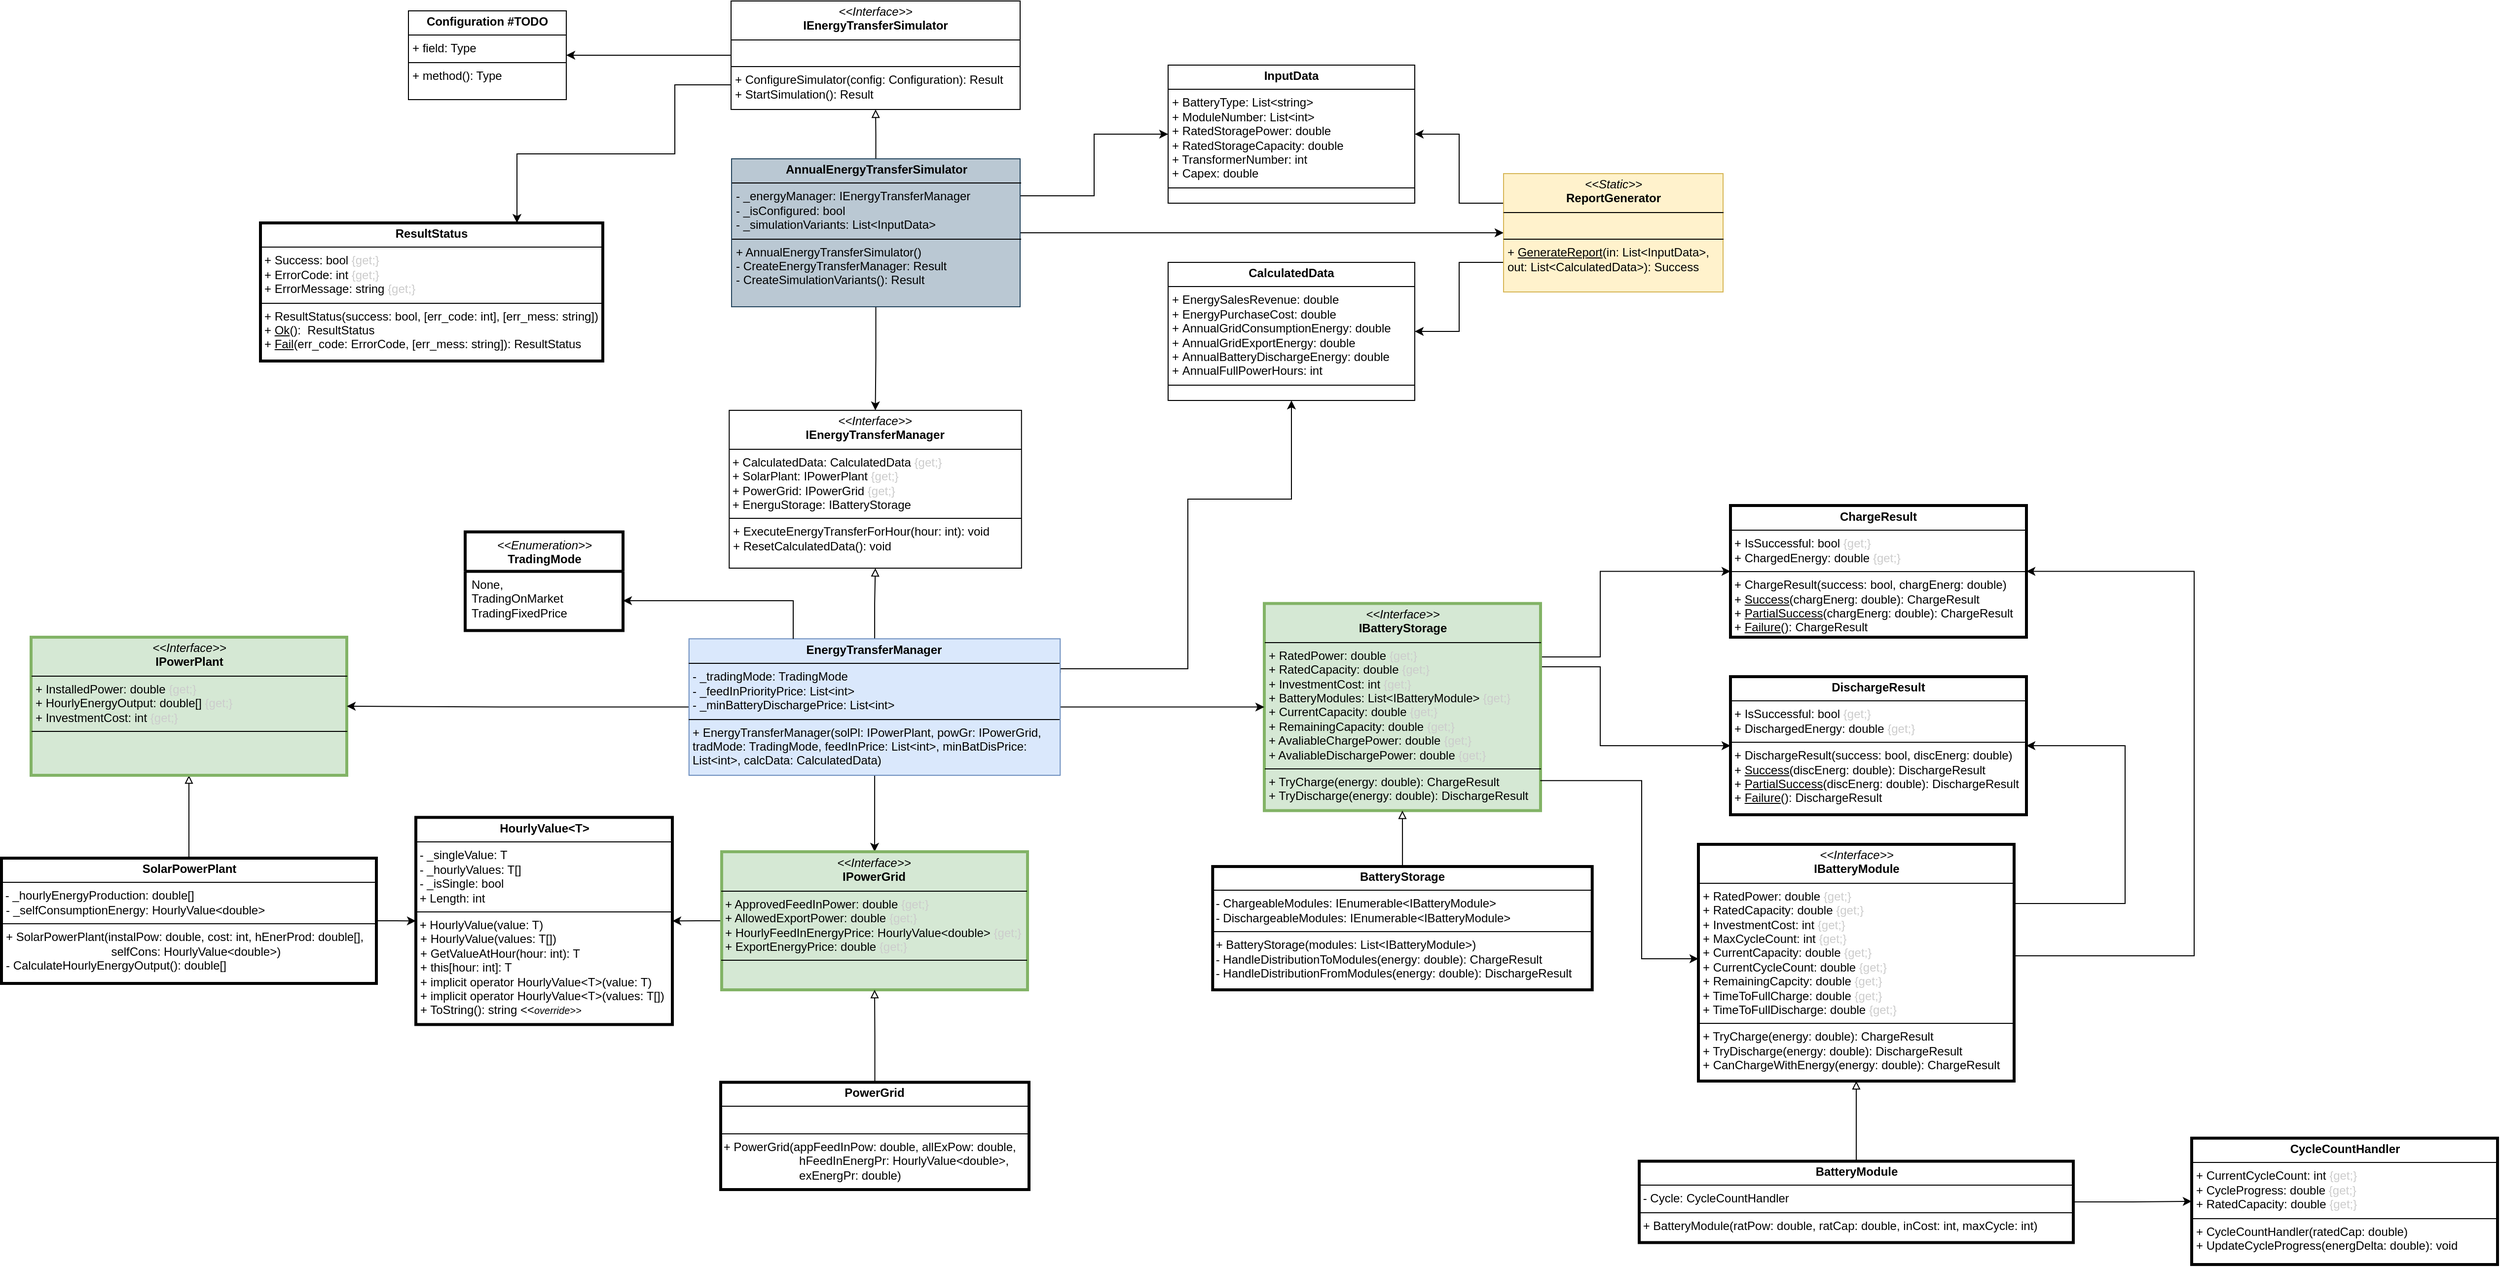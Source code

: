 <mxfile version="28.0.4" pages="2">
  <diagram name="ClassDiagram" id="Fz1SgVb4pIZPQcPt5hbG">
    <mxGraphModel dx="2245" dy="2054" grid="1" gridSize="10" guides="1" tooltips="1" connect="1" arrows="1" fold="1" page="1" pageScale="1" pageWidth="850" pageHeight="1100" math="0" shadow="0">
      <root>
        <mxCell id="0" />
        <mxCell id="1" parent="0" />
        <mxCell id="d4scRSGsKHPp8cbbEbA8-16" style="edgeStyle=orthogonalEdgeStyle;rounded=0;orthogonalLoop=1;jettySize=auto;html=1;entryX=1;entryY=0.5;entryDx=0;entryDy=0;" parent="1" source="d4scRSGsKHPp8cbbEbA8-6" target="xJd2pfn09ynUVpjx_QGJ-13" edge="1">
          <mxGeometry relative="1" as="geometry">
            <mxPoint x="647.5" y="860" as="targetPoint" />
          </mxGeometry>
        </mxCell>
        <mxCell id="xJd2pfn09ynUVpjx_QGJ-7" style="edgeStyle=orthogonalEdgeStyle;rounded=0;orthogonalLoop=1;jettySize=auto;html=1;entryX=0.5;entryY=1;entryDx=0;entryDy=0;endArrow=block;endFill=0;exitX=0.5;exitY=0;exitDx=0;exitDy=0;" parent="1" source="xJd2pfn09ynUVpjx_QGJ-12" target="xJd2pfn09ynUVpjx_QGJ-10" edge="1">
          <mxGeometry relative="1" as="geometry">
            <mxPoint x="117.5" y="626.25" as="sourcePoint" />
          </mxGeometry>
        </mxCell>
        <mxCell id="xJd2pfn09ynUVpjx_QGJ-8" style="edgeStyle=orthogonalEdgeStyle;rounded=0;orthogonalLoop=1;jettySize=auto;html=1;entryX=0;entryY=0.5;entryDx=0;entryDy=0;exitX=1;exitY=0.5;exitDx=0;exitDy=0;" parent="1" source="xJd2pfn09ynUVpjx_QGJ-12" target="xJd2pfn09ynUVpjx_QGJ-13" edge="1">
          <mxGeometry relative="1" as="geometry">
            <mxPoint x="258.75" y="667.5" as="sourcePoint" />
          </mxGeometry>
        </mxCell>
        <mxCell id="xJd2pfn09ynUVpjx_QGJ-10" value="&lt;p style=&quot;margin:0px;margin-top:4px;text-align:center;&quot;&gt;&lt;i&gt;&amp;lt;&amp;lt;Interface&amp;gt;&amp;gt;&lt;/i&gt;&lt;br&gt;&lt;b&gt;IPowerPlant&lt;/b&gt;&lt;/p&gt;&lt;hr size=&quot;1&quot; style=&quot;border-style:solid;&quot;&gt;&lt;p style=&quot;margin:0px;margin-left:4px;&quot;&gt;+ InstalledPower: double&amp;nbsp;&lt;span style=&quot;color: rgb(204, 204, 204);&quot;&gt;{get;}&lt;/span&gt;&lt;br&gt;+ HourlyEnergyOutput: double[] &lt;span style=&quot;color: rgb(204, 204, 204);&quot;&gt;{get;}&lt;/span&gt;&lt;/p&gt;&lt;p style=&quot;margin:0px;margin-left:4px;&quot;&gt;+ InvestmentCost: int &lt;span style=&quot;color: rgb(204, 204, 204);&quot;&gt;{get;}&lt;/span&gt;&lt;/p&gt;&lt;hr size=&quot;1&quot; style=&quot;border-style:solid;&quot;&gt;&lt;p style=&quot;margin:0px;margin-left:4px;&quot;&gt;&lt;br&gt;&lt;/p&gt;" style="verticalAlign=top;align=left;overflow=fill;html=1;whiteSpace=wrap;fillColor=#d5e8d4;strokeColor=#82b366;strokeWidth=3;" parent="1" vertex="1">
          <mxGeometry x="-42.5" y="380" width="320" height="140" as="geometry" />
        </mxCell>
        <mxCell id="xJd2pfn09ynUVpjx_QGJ-12" value="&lt;p style=&quot;margin:0px;margin-top:4px;text-align:center;&quot;&gt;&lt;b&gt;SolarPowerPlant&lt;/b&gt;&lt;/p&gt;&lt;hr size=&quot;1&quot; style=&quot;border-style:solid;&quot;&gt;&amp;nbsp;-&lt;span style=&quot;background-color: transparent; color: light-dark(rgb(0, 0, 0), rgb(255, 255, 255));&quot;&gt;&amp;nbsp;_hourlyEnergyProduction: double[]&lt;/span&gt;&lt;p style=&quot;margin: 0px 0px 0px 4px;&quot;&gt;- _selfConsumptionEnergy: HourlyValue&amp;lt;double&amp;gt;&lt;/p&gt;&lt;hr size=&quot;1&quot; style=&quot;border-style:solid;&quot;&gt;&lt;p style=&quot;margin:0px;margin-left:4px;&quot;&gt;+ SolarPowerPlant(instalPow: double, cost: int, hEnerProd: double[], &lt;span style=&quot;white-space: pre;&quot;&gt;&#x9;&lt;/span&gt;&lt;span style=&quot;white-space: pre;&quot;&gt;&#x9;&lt;/span&gt;&lt;span style=&quot;white-space: pre;&quot;&gt;&#x9;&lt;/span&gt;&lt;span style=&quot;white-space: pre;&quot;&gt;&#x9;&lt;/span&gt;selfCons: HourlyValue&amp;lt;double&amp;gt;)&lt;/p&gt;&lt;p style=&quot;margin:0px;margin-left:4px;&quot;&gt;- CalculateHourlyEnergyOutput(): double[]&lt;/p&gt;" style="verticalAlign=top;align=left;overflow=fill;html=1;whiteSpace=wrap;strokeWidth=3;" parent="1" vertex="1">
          <mxGeometry x="-72.5" y="604" width="380" height="127.01" as="geometry" />
        </mxCell>
        <mxCell id="xJd2pfn09ynUVpjx_QGJ-13" value="&lt;p style=&quot;margin:0px;margin-top:4px;text-align:center;&quot;&gt;&lt;b&gt;HourlyValue&amp;lt;T&amp;gt;&lt;/b&gt;&lt;/p&gt;&lt;hr size=&quot;1&quot; style=&quot;border-style:solid;&quot;&gt;&lt;div&gt;&amp;nbsp;- _singleValue: T&lt;/div&gt;&lt;div&gt;&amp;nbsp;- _hourlyValues: T[]&lt;/div&gt;&lt;div&gt;&amp;nbsp;- _isSingle: bool&lt;/div&gt;&lt;div&gt;&amp;nbsp;+ Length: int&lt;/div&gt;&lt;hr size=&quot;1&quot; style=&quot;border-style:solid;&quot;&gt;&amp;nbsp;+ HourlyValue(value: T)&amp;nbsp; &amp;nbsp; &amp;nbsp; &amp;nbsp; &amp;nbsp; &amp;nbsp; &amp;nbsp; &amp;nbsp; &amp;nbsp;&amp;nbsp;&lt;p style=&quot;margin:0px;margin-left:4px;&quot;&gt;+ HourlyValue(values: T[])&amp;nbsp; &amp;nbsp; &amp;nbsp; &amp;nbsp; &amp;nbsp; &amp;nbsp; &amp;nbsp;&amp;nbsp;&lt;br&gt;+ GetValueAtHour(hour: int): T&lt;/p&gt;&lt;p style=&quot;margin:0px;margin-left:4px;&quot;&gt;+ this[hour: int]: T&lt;/p&gt;&lt;p style=&quot;margin:0px;margin-left:4px;&quot;&gt;+ implicit operator HourlyValue&amp;lt;T&amp;gt;(value: T)&lt;br&gt;+ implicit operator HourlyValue&amp;lt;T&amp;gt;(values: T[])&lt;/p&gt;&lt;p style=&quot;margin:0px;margin-left:4px;&quot;&gt;+ ToString(): string &amp;lt;&amp;lt;&lt;i&gt;&lt;font style=&quot;font-size: 10px;&quot;&gt;override&amp;gt;&amp;gt;&lt;/font&gt;&lt;/i&gt;&lt;/p&gt;" style="verticalAlign=top;align=left;overflow=fill;html=1;whiteSpace=wrap;strokeWidth=3;" parent="1" vertex="1">
          <mxGeometry x="347.5" y="562.68" width="260" height="210" as="geometry" />
        </mxCell>
        <mxCell id="74v_1Q-8GCGpm79nwkMR-2" style="edgeStyle=orthogonalEdgeStyle;rounded=0;orthogonalLoop=1;jettySize=auto;html=1;entryX=1;entryY=0.5;entryDx=0;entryDy=0;" edge="1" parent="1" source="xJd2pfn09ynUVpjx_QGJ-14" target="jiTqrFprnVyUfZZ7GHk6-1">
          <mxGeometry relative="1" as="geometry">
            <Array as="points">
              <mxPoint x="2150" y="703" />
              <mxPoint x="2150" y="313" />
            </Array>
          </mxGeometry>
        </mxCell>
        <mxCell id="xJd2pfn09ynUVpjx_QGJ-14" value="&lt;p style=&quot;margin:0px;margin-top:4px;text-align:center;&quot;&gt;&lt;i&gt;&amp;lt;&amp;lt;Interface&amp;gt;&amp;gt;&lt;/i&gt;&lt;br&gt;&lt;b&gt;IBatteryModule&lt;/b&gt;&lt;/p&gt;&lt;hr size=&quot;1&quot; style=&quot;border-style:solid;&quot;&gt;&lt;p style=&quot;margin:0px;margin-left:4px;&quot;&gt;+ RatedPower: double&amp;nbsp;&lt;span style=&quot;color: rgb(204, 204, 204);&quot;&gt;{get;}&lt;/span&gt;&lt;br&gt;+ RatedCapacity: double &lt;span style=&quot;color: rgb(204, 204, 204);&quot;&gt;{get;}&lt;/span&gt;&lt;/p&gt;&lt;p style=&quot;margin:0px;margin-left:4px;&quot;&gt;+ InvestmentCost: int &lt;span style=&quot;color: rgb(204, 204, 204);&quot;&gt;{get;}&lt;/span&gt;&lt;/p&gt;&lt;p style=&quot;margin:0px;margin-left:4px;&quot;&gt;+ MaxCycleCount: int &lt;span style=&quot;color: rgb(204, 204, 204);&quot;&gt;{get;}&lt;/span&gt;&lt;/p&gt;&lt;p style=&quot;margin:0px;margin-left:4px;&quot;&gt;+ CurrentCapacity: double&amp;nbsp;&lt;span style=&quot;color: rgb(204, 204, 204);&quot;&gt;{get;}&lt;/span&gt;&lt;/p&gt;&lt;p style=&quot;margin:0px;margin-left:4px;&quot;&gt;+ CurrentCycleCount: double&amp;nbsp;&lt;span style=&quot;color: rgb(204, 204, 204);&quot;&gt;&lt;font color=&quot;#cccccc&quot;&gt;{get;}&lt;/font&gt;&lt;br&gt;&lt;font style=&quot;color: rgb(0, 0, 0);&quot;&gt;+ RemainingCapcity: double&lt;/font&gt;&lt;/span&gt;&lt;span style=&quot;color: rgb(204, 204, 204);&quot;&gt;&amp;nbsp;&lt;/span&gt;&lt;span style=&quot;color: rgb(204, 204, 204); background-color: transparent;&quot;&gt;{get;}&lt;br&gt;&lt;span style=&quot;color: rgb(204, 204, 204);&quot;&gt;&lt;font style=&quot;color: rgb(0, 0, 0);&quot;&gt;+ TimeToFullCharge: double&lt;/font&gt;&lt;/span&gt;&lt;span style=&quot;color: rgb(204, 204, 204);&quot;&gt;&amp;nbsp;&lt;/span&gt;&lt;span style=&quot;background-color: transparent; color: rgb(204, 204, 204);&quot;&gt;{get;}&lt;br&gt;&lt;span style=&quot;color: rgb(204, 204, 204);&quot;&gt;&lt;font style=&quot;color: rgb(0, 0, 0);&quot;&gt;+ TimeToFullDischarge: double&lt;/font&gt;&lt;/span&gt;&lt;span style=&quot;color: rgb(204, 204, 204);&quot;&gt;&amp;nbsp;&lt;/span&gt;&lt;span style=&quot;background-color: transparent; color: rgb(204, 204, 204);&quot;&gt;{get;}&lt;/span&gt;&lt;/span&gt;&lt;/span&gt;&lt;/p&gt;&lt;hr size=&quot;1&quot; style=&quot;border-style:solid;&quot;&gt;&lt;p style=&quot;margin:0px;margin-left:4px;&quot;&gt;+ TryCharge(energy: double): ChargeResult&lt;/p&gt;&lt;p style=&quot;margin:0px;margin-left:4px;&quot;&gt;+ TryDischarge(energy: double): DischargeResult&lt;/p&gt;&lt;p style=&quot;margin:0px;margin-left:4px;&quot;&gt;+ CanChargeWithEnergy(energy: double): ChargeResult&lt;/p&gt;" style="verticalAlign=top;align=left;overflow=fill;html=1;whiteSpace=wrap;strokeWidth=3;" parent="1" vertex="1">
          <mxGeometry x="1647.5" y="590" width="320" height="240" as="geometry" />
        </mxCell>
        <mxCell id="xJd2pfn09ynUVpjx_QGJ-15" value="" style="edgeStyle=orthogonalEdgeStyle;rounded=0;orthogonalLoop=1;jettySize=auto;html=1;endArrow=block;endFill=0;" parent="1" source="xJd2pfn09ynUVpjx_QGJ-16" target="xJd2pfn09ynUVpjx_QGJ-14" edge="1">
          <mxGeometry relative="1" as="geometry" />
        </mxCell>
        <mxCell id="xJd2pfn09ynUVpjx_QGJ-22" value="" style="edgeStyle=orthogonalEdgeStyle;rounded=0;orthogonalLoop=1;jettySize=auto;html=1;" parent="1" source="xJd2pfn09ynUVpjx_QGJ-16" target="xJd2pfn09ynUVpjx_QGJ-21" edge="1">
          <mxGeometry relative="1" as="geometry" />
        </mxCell>
        <mxCell id="xJd2pfn09ynUVpjx_QGJ-16" value="&lt;p style=&quot;margin:0px;margin-top:4px;text-align:center;&quot;&gt;&lt;b&gt;BatteryModule&lt;/b&gt;&lt;/p&gt;&lt;hr size=&quot;1&quot; style=&quot;border-style:solid;&quot;&gt;&lt;div&gt;&amp;nbsp;&lt;span style=&quot;background-color: transparent; color: light-dark(rgb(0, 0, 0), rgb(255, 255, 255));&quot;&gt;- Cycle: CycleCountHandler&lt;/span&gt;&lt;/div&gt;&lt;hr size=&quot;1&quot; style=&quot;border-style:solid;&quot;&gt;&amp;nbsp;+ BatteryModule(ratPow: double, ratCap: double, inCost: int, maxCycle: int)" style="verticalAlign=top;align=left;overflow=fill;html=1;whiteSpace=wrap;strokeWidth=3;" parent="1" vertex="1">
          <mxGeometry x="1587.5" y="911.24" width="440" height="82.5" as="geometry" />
        </mxCell>
        <mxCell id="jiTqrFprnVyUfZZ7GHk6-3" style="edgeStyle=orthogonalEdgeStyle;rounded=0;orthogonalLoop=1;jettySize=auto;html=1;entryX=0;entryY=0.5;entryDx=0;entryDy=0;" parent="1" source="xJd2pfn09ynUVpjx_QGJ-17" target="jiTqrFprnVyUfZZ7GHk6-1" edge="1">
          <mxGeometry relative="1" as="geometry">
            <Array as="points">
              <mxPoint x="1548" y="400" />
              <mxPoint x="1548" y="313" />
            </Array>
          </mxGeometry>
        </mxCell>
        <mxCell id="jiTqrFprnVyUfZZ7GHk6-4" style="edgeStyle=orthogonalEdgeStyle;rounded=0;orthogonalLoop=1;jettySize=auto;html=1;entryX=0;entryY=0.5;entryDx=0;entryDy=0;" parent="1" source="xJd2pfn09ynUVpjx_QGJ-17" target="jiTqrFprnVyUfZZ7GHk6-2" edge="1">
          <mxGeometry relative="1" as="geometry">
            <Array as="points">
              <mxPoint x="1548" y="410" />
              <mxPoint x="1548" y="490" />
            </Array>
          </mxGeometry>
        </mxCell>
        <mxCell id="xJd2pfn09ynUVpjx_QGJ-17" value="&lt;p style=&quot;margin:0px;margin-top:4px;text-align:center;&quot;&gt;&lt;i&gt;&amp;lt;&amp;lt;Interface&amp;gt;&amp;gt;&lt;/i&gt;&lt;br&gt;&lt;b&gt;IBatteryStorage&lt;/b&gt;&lt;/p&gt;&lt;hr size=&quot;1&quot; style=&quot;border-style:solid;&quot;&gt;&lt;p style=&quot;margin:0px;margin-left:4px;&quot;&gt;+ RatedPower: double&amp;nbsp;&lt;span style=&quot;color: rgb(204, 204, 204);&quot;&gt;{get;}&lt;/span&gt;&lt;br&gt;+ RatedCapacity: double &lt;span style=&quot;color: rgb(204, 204, 204);&quot;&gt;{get;}&lt;/span&gt;&lt;/p&gt;&lt;p style=&quot;margin:0px;margin-left:4px;&quot;&gt;+ InvestmentCost: int &lt;span style=&quot;color: rgb(204, 204, 204);&quot;&gt;{get;}&lt;/span&gt;&lt;/p&gt;&lt;p style=&quot;margin:0px;margin-left:4px;&quot;&gt;+ BatteryModules: List&amp;lt;IBatteryModule&amp;gt;&amp;nbsp;&lt;span style=&quot;color: rgb(204, 204, 204);&quot;&gt;{get;}&lt;/span&gt;&lt;/p&gt;&lt;p style=&quot;margin:0px;margin-left:4px;&quot;&gt;+ CurrentCapacity: double&amp;nbsp;&lt;span style=&quot;color: rgb(204, 204, 204);&quot;&gt;{get;}&lt;br&gt;&lt;span style=&quot;color: rgb(0, 0, 0);&quot;&gt;+ RemainingCapacity: double&amp;nbsp;&lt;/span&gt;&lt;span style=&quot;color: rgb(204, 204, 204);&quot;&gt;{get;}&lt;/span&gt;&lt;/span&gt;&lt;/p&gt;&lt;p style=&quot;margin:0px;margin-left:4px;&quot;&gt;+ AvaliableChargePower: double&amp;nbsp;&lt;span style=&quot;color: rgb(204, 204, 204);&quot;&gt;{get;}&lt;/span&gt;&lt;/p&gt;&lt;p style=&quot;margin:0px;margin-left:4px;&quot;&gt;&lt;span style=&quot;color: rgb(204, 204, 204);&quot;&gt;&lt;span style=&quot;color: rgb(0, 0, 0);&quot;&gt;+ AvaliableDischargePower: double&amp;nbsp;&lt;/span&gt;&lt;span style=&quot;color: rgb(204, 204, 204);&quot;&gt;{get;}&lt;/span&gt;&lt;/span&gt;&lt;/p&gt;&lt;hr size=&quot;1&quot; style=&quot;border-style:solid;&quot;&gt;&lt;p style=&quot;margin:0px;margin-left:4px;&quot;&gt;+ TryCharge(energy: double): ChargeResult&lt;/p&gt;&lt;p style=&quot;margin:0px;margin-left:4px;&quot;&gt;+ TryDischarge(energy: double): DischargeResult&lt;/p&gt;" style="verticalAlign=top;align=left;overflow=fill;html=1;whiteSpace=wrap;fillColor=#d5e8d4;strokeColor=#82b366;strokeWidth=3;" parent="1" vertex="1">
          <mxGeometry x="1207.5" y="345.81" width="280" height="210" as="geometry" />
        </mxCell>
        <mxCell id="xJd2pfn09ynUVpjx_QGJ-18" value="" style="edgeStyle=orthogonalEdgeStyle;rounded=0;orthogonalLoop=1;jettySize=auto;html=1;endArrow=block;endFill=0;" parent="1" source="xJd2pfn09ynUVpjx_QGJ-20" target="xJd2pfn09ynUVpjx_QGJ-17" edge="1">
          <mxGeometry relative="1" as="geometry" />
        </mxCell>
        <mxCell id="xJd2pfn09ynUVpjx_QGJ-19" style="edgeStyle=orthogonalEdgeStyle;rounded=0;orthogonalLoop=1;jettySize=auto;html=1;entryX=0;entryY=0.5;entryDx=0;entryDy=0;exitX=0.999;exitY=0.855;exitDx=0;exitDy=0;exitPerimeter=0;" parent="1" source="xJd2pfn09ynUVpjx_QGJ-17" edge="1">
          <mxGeometry relative="1" as="geometry">
            <Array as="points">
              <mxPoint x="1590" y="525" />
              <mxPoint x="1590" y="706" />
            </Array>
            <mxPoint x="1490" y="525" as="sourcePoint" />
            <mxPoint x="1647.5" y="706" as="targetPoint" />
          </mxGeometry>
        </mxCell>
        <mxCell id="xJd2pfn09ynUVpjx_QGJ-20" value="&lt;p style=&quot;margin:0px;margin-top:4px;text-align:center;&quot;&gt;&lt;b&gt;BatteryStorage&lt;/b&gt;&lt;/p&gt;&lt;hr size=&quot;1&quot; style=&quot;border-style:solid;&quot;&gt;&lt;div&gt;&amp;nbsp;- ChargeableModules: IEnumerable&amp;lt;IBatteryModule&amp;gt;&lt;br&gt;&amp;nbsp;- DischargeableModules: IEnumerable&amp;lt;IBatteryModule&amp;gt;&lt;/div&gt;&lt;hr size=&quot;1&quot; style=&quot;border-style:solid;&quot;&gt;&amp;nbsp;+ BatteryStorage(modules: List&amp;lt;IBatteryModule&amp;gt;)&lt;div&gt;&amp;nbsp;- HandleDistributionToModules(energy: double): ChargeResult&lt;/div&gt;&lt;div&gt;&amp;nbsp;- HandleDistributionFromModules(energy: double): DischargeResult&lt;/div&gt;" style="verticalAlign=top;align=left;overflow=fill;html=1;whiteSpace=wrap;strokeWidth=3;" parent="1" vertex="1">
          <mxGeometry x="1155.16" y="612.49" width="384.69" height="125.01" as="geometry" />
        </mxCell>
        <mxCell id="xJd2pfn09ynUVpjx_QGJ-21" value="&lt;p style=&quot;margin:0px;margin-top:4px;text-align:center;&quot;&gt;&lt;b&gt;CycleCountHandler&lt;/b&gt;&lt;/p&gt;&lt;hr size=&quot;1&quot; style=&quot;border-style:solid;&quot;&gt;&lt;p style=&quot;margin:0px;margin-left:4px;&quot;&gt;&lt;span style=&quot;background-color: transparent; color: light-dark(rgb(0, 0, 0), rgb(255, 255, 255));&quot;&gt;+ CurrentCycleCount: int&amp;nbsp;&lt;/span&gt;&lt;span style=&quot;background-color: transparent; color: rgb(204, 204, 204);&quot;&gt;{get;}&lt;/span&gt;&lt;/p&gt;&lt;p style=&quot;margin:0px;margin-left:4px;&quot;&gt;+ CycleProgress: double&amp;nbsp;&lt;span style=&quot;color: rgb(204, 204, 204);&quot;&gt;{get;}&lt;/span&gt;&lt;/p&gt;&lt;p style=&quot;margin:0px;margin-left:4px;&quot;&gt;+ RatedCapacity: double&amp;nbsp;&lt;span style=&quot;color: rgb(204, 204, 204);&quot;&gt;{get;}&lt;/span&gt;&lt;/p&gt;&lt;hr size=&quot;1&quot; style=&quot;border-style:solid;&quot;&gt;&lt;p style=&quot;margin:0px;margin-left:4px;&quot;&gt;+ CycleCountHandler(ratedCap: double)&lt;/p&gt;&lt;p style=&quot;margin:0px;margin-left:4px;&quot;&gt;+ UpdateCycleProgress(energDelta: double): void&lt;/p&gt;" style="verticalAlign=top;align=left;overflow=fill;html=1;whiteSpace=wrap;strokeWidth=3;" parent="1" vertex="1">
          <mxGeometry x="2147.5" y="887.87" width="310" height="128.13" as="geometry" />
        </mxCell>
        <mxCell id="d4scRSGsKHPp8cbbEbA8-1" value="&lt;p style=&quot;margin:0px;margin-top:4px;text-align:center;&quot;&gt;&lt;i&gt;&amp;lt;&amp;lt;Interface&amp;gt;&amp;gt;&lt;/i&gt;&lt;br&gt;&lt;b&gt;IEnergyTransferManager&lt;/b&gt;&lt;/p&gt;&lt;hr size=&quot;1&quot; style=&quot;border-style:solid;&quot;&gt;&amp;nbsp;+ CalculatedData: CalculatedData&amp;nbsp;&lt;span style=&quot;color: rgb(204, 204, 204);&quot;&gt;{get;}&lt;/span&gt;&lt;div&gt;&lt;font color=&quot;#cccccc&quot;&gt;&amp;nbsp;&lt;/font&gt;&lt;font style=&quot;color: rgb(0, 0, 0);&quot;&gt;+ SolarPlant: IPowerPlant&lt;/font&gt;&lt;font color=&quot;#cccccc&quot;&gt;&amp;nbsp;&lt;/font&gt;&lt;span style=&quot;color: rgb(204, 204, 204);&quot;&gt;{get;}&lt;/span&gt;&lt;/div&gt;&lt;div&gt;&lt;font color=&quot;#cccccc&quot;&gt;&amp;nbsp;&lt;/font&gt;&lt;font style=&quot;color: rgb(0, 0, 0);&quot;&gt;+ PowerGrid: IPowerGrid&amp;nbsp;&lt;/font&gt;&lt;span style=&quot;color: rgb(204, 204, 204);&quot;&gt;{get;}&lt;/span&gt;&lt;/div&gt;&lt;div&gt;&lt;font color=&quot;#cccccc&quot;&gt;&amp;nbsp;&lt;/font&gt;&lt;font style=&quot;color: rgb(0, 0, 0);&quot;&gt;+ EnerguStorage: IBatteryStorage&lt;/font&gt;&lt;br&gt;&lt;div&gt;&lt;div&gt;&lt;hr size=&quot;1&quot; style=&quot;border-style:solid;&quot;&gt;&lt;p style=&quot;margin:0px;margin-left:4px;&quot;&gt;+ ExecuteEnergyTransferForHour(hour: int): void&lt;/p&gt;&lt;p style=&quot;margin:0px;margin-left:4px;&quot;&gt;+ ResetCalculatedData(): void&lt;/p&gt;&lt;/div&gt;&lt;/div&gt;&lt;/div&gt;" style="verticalAlign=top;align=left;overflow=fill;html=1;whiteSpace=wrap;" parent="1" vertex="1">
          <mxGeometry x="665.13" y="150" width="296.25" height="160" as="geometry" />
        </mxCell>
        <mxCell id="d4scRSGsKHPp8cbbEbA8-3" value="" style="edgeStyle=orthogonalEdgeStyle;rounded=0;orthogonalLoop=1;jettySize=auto;html=1;endArrow=block;endFill=0;" parent="1" source="d4scRSGsKHPp8cbbEbA8-2" target="d4scRSGsKHPp8cbbEbA8-1" edge="1">
          <mxGeometry relative="1" as="geometry" />
        </mxCell>
        <mxCell id="d4scRSGsKHPp8cbbEbA8-4" style="edgeStyle=orthogonalEdgeStyle;rounded=0;orthogonalLoop=1;jettySize=auto;html=1;entryX=1;entryY=0.5;entryDx=0;entryDy=0;" parent="1" source="d4scRSGsKHPp8cbbEbA8-2" target="xJd2pfn09ynUVpjx_QGJ-10" edge="1">
          <mxGeometry relative="1" as="geometry" />
        </mxCell>
        <mxCell id="d4scRSGsKHPp8cbbEbA8-5" style="edgeStyle=orthogonalEdgeStyle;rounded=0;orthogonalLoop=1;jettySize=auto;html=1;entryX=0;entryY=0.5;entryDx=0;entryDy=0;" parent="1" source="d4scRSGsKHPp8cbbEbA8-2" target="xJd2pfn09ynUVpjx_QGJ-17" edge="1">
          <mxGeometry relative="1" as="geometry" />
        </mxCell>
        <mxCell id="d4scRSGsKHPp8cbbEbA8-8" style="edgeStyle=orthogonalEdgeStyle;rounded=0;orthogonalLoop=1;jettySize=auto;html=1;entryX=0.5;entryY=0;entryDx=0;entryDy=0;" parent="1" source="d4scRSGsKHPp8cbbEbA8-2" target="d4scRSGsKHPp8cbbEbA8-6" edge="1">
          <mxGeometry relative="1" as="geometry" />
        </mxCell>
        <mxCell id="jiTqrFprnVyUfZZ7GHk6-19" style="edgeStyle=orthogonalEdgeStyle;rounded=0;orthogonalLoop=1;jettySize=auto;html=1;exitX=1;exitY=0.25;exitDx=0;exitDy=0;entryX=0.5;entryY=1;entryDx=0;entryDy=0;" parent="1" source="d4scRSGsKHPp8cbbEbA8-2" target="jiTqrFprnVyUfZZ7GHk6-8" edge="1">
          <mxGeometry relative="1" as="geometry">
            <Array as="points">
              <mxPoint x="1130" y="412" />
              <mxPoint x="1130" y="240" />
              <mxPoint x="1235" y="240" />
            </Array>
          </mxGeometry>
        </mxCell>
        <mxCell id="d4scRSGsKHPp8cbbEbA8-2" value="&lt;p style=&quot;margin:0px;margin-top:4px;text-align:center;&quot;&gt;&lt;b&gt;EnergyTransferManager&lt;/b&gt;&lt;/p&gt;&lt;hr size=&quot;1&quot; style=&quot;border-style:solid;&quot;&gt;&lt;p style=&quot;margin:0px;margin-left:4px;&quot;&gt;&lt;span style=&quot;background-color: transparent; color: light-dark(rgb(0, 0, 0), rgb(255, 255, 255));&quot;&gt;- _tradingMode: TradingMode&lt;/span&gt;&lt;/p&gt;&lt;p style=&quot;margin:0px;margin-left:4px;&quot;&gt;- _feedInPriorityPrice: List&amp;lt;int&amp;gt;&lt;/p&gt;&lt;p style=&quot;margin:0px;margin-left:4px;&quot;&gt;- _minBatteryDischargePrice: List&amp;lt;int&amp;gt;&lt;br&gt;&lt;/p&gt;&lt;hr size=&quot;1&quot; style=&quot;border-style:solid;&quot;&gt;&lt;p style=&quot;margin:0px;margin-left:4px;&quot;&gt;+ EnergyTransferManager(solPl: IPowerPlant, powGr: IPowerGrid, tradMode: TradingMode, feedInPrice: List&amp;lt;int&amp;gt;, minBatDisPrice: List&amp;lt;int&amp;gt;, calcData: CalculatedData)&lt;/p&gt;&lt;p style=&quot;margin:0px;margin-left:4px;&quot;&gt;&lt;/p&gt;" style="verticalAlign=top;align=left;overflow=fill;html=1;whiteSpace=wrap;fillColor=#dae8fc;strokeColor=#6c8ebf;" parent="1" vertex="1">
          <mxGeometry x="624.37" y="381.62" width="376.25" height="138.38" as="geometry" />
        </mxCell>
        <mxCell id="d4scRSGsKHPp8cbbEbA8-6" value="&lt;p style=&quot;margin:0px;margin-top:4px;text-align:center;&quot;&gt;&lt;i&gt;&amp;lt;&amp;lt;Interface&amp;gt;&amp;gt;&lt;/i&gt;&lt;br&gt;&lt;b&gt;IPowerGrid&lt;/b&gt;&lt;/p&gt;&lt;hr size=&quot;1&quot; style=&quot;border-style:solid;&quot;&gt;&lt;p style=&quot;margin:0px;margin-left:4px;&quot;&gt;+ ApprovedFeedInPower: double&amp;nbsp;&lt;span style=&quot;color: rgb(204, 204, 204);&quot;&gt;{get;}&lt;/span&gt;&lt;br&gt;+ AllowedExportPower: double&amp;nbsp;&lt;span style=&quot;color: rgb(204, 204, 204);&quot;&gt;{get;}&lt;/span&gt;&lt;/p&gt;&lt;p style=&quot;margin:0px;margin-left:4px;&quot;&gt;+&amp;nbsp;HourlyFeedInEnergyPrice: HourlyValue&amp;lt;double&amp;gt;&amp;nbsp;&lt;span style=&quot;color: rgb(204, 204, 204);&quot;&gt;{get;}&lt;/span&gt;&lt;/p&gt;&lt;p style=&quot;margin:0px;margin-left:4px;&quot;&gt;+ ExportEnergyPrice: double&amp;nbsp;&lt;span style=&quot;color: rgb(204, 204, 204);&quot;&gt;{get;}&lt;/span&gt;&lt;/p&gt;&lt;hr size=&quot;1&quot; style=&quot;border-style:solid;&quot;&gt;&lt;p style=&quot;margin:0px;margin-left:4px;&quot;&gt;&lt;br&gt;&lt;/p&gt;" style="verticalAlign=top;align=left;overflow=fill;html=1;whiteSpace=wrap;fillColor=#d5e8d4;strokeColor=#82b366;strokeWidth=3;" parent="1" vertex="1">
          <mxGeometry x="657.49" y="597.5" width="310.01" height="140" as="geometry" />
        </mxCell>
        <mxCell id="d4scRSGsKHPp8cbbEbA8-9" style="edgeStyle=orthogonalEdgeStyle;rounded=0;orthogonalLoop=1;jettySize=auto;html=1;entryX=0.5;entryY=1;entryDx=0;entryDy=0;endArrow=block;endFill=0;" parent="1" source="d4scRSGsKHPp8cbbEbA8-7" target="d4scRSGsKHPp8cbbEbA8-6" edge="1">
          <mxGeometry relative="1" as="geometry" />
        </mxCell>
        <mxCell id="d4scRSGsKHPp8cbbEbA8-7" value="&lt;p style=&quot;margin:0px;margin-top:4px;text-align:center;&quot;&gt;&lt;b&gt;PowerGrid&lt;/b&gt;&lt;/p&gt;&lt;hr size=&quot;1&quot; style=&quot;border-style:solid;&quot;&gt;&lt;p style=&quot;margin:0px;margin-left:4px;&quot;&gt;&lt;br&gt;&lt;/p&gt;&lt;hr size=&quot;1&quot; style=&quot;border-style:solid;&quot;&gt;&amp;nbsp;+ PowerGrid(appFeedInPow: double, allExPow: double, &lt;span style=&quot;white-space: pre;&quot;&gt;&#x9;&lt;/span&gt;&lt;span style=&quot;white-space: pre;&quot;&gt;&#x9;&lt;/span&gt;&lt;span style=&quot;white-space: pre;&quot;&gt;&#x9;&lt;/span&gt;hFeedInEnergPr: HourlyValue&amp;lt;double&amp;gt;, &lt;span style=&quot;white-space: pre;&quot;&gt;&#x9;&lt;/span&gt;&lt;span style=&quot;white-space: pre;&quot;&gt;&#x9;&lt;/span&gt;&lt;span style=&quot;white-space: pre;&quot;&gt;&#x9;&lt;/span&gt;exEnergPr: double)" style="verticalAlign=top;align=left;overflow=fill;html=1;whiteSpace=wrap;strokeWidth=3;" parent="1" vertex="1">
          <mxGeometry x="656.49" y="831.24" width="312.51" height="108.76" as="geometry" />
        </mxCell>
        <mxCell id="d4scRSGsKHPp8cbbEbA8-11" value="&lt;span style=&quot;font-weight: normal;&quot;&gt;&lt;i&gt;&amp;lt;&amp;lt;Enumeration&amp;gt;&amp;gt;&lt;/i&gt;&lt;/span&gt;&lt;br&gt;TradingMode" style="swimlane;fontStyle=1;align=center;verticalAlign=top;childLayout=stackLayout;horizontal=1;startSize=40;horizontalStack=0;resizeParent=1;resizeParentMax=0;resizeLast=0;collapsible=0;marginBottom=0;whiteSpace=wrap;html=1;strokeWidth=3;" parent="1" vertex="1">
          <mxGeometry x="397.5" y="273.25" width="160" height="100" as="geometry" />
        </mxCell>
        <mxCell id="d4scRSGsKHPp8cbbEbA8-12" value="&lt;div&gt;None,&lt;/div&gt;&lt;div&gt;TradingOnMarket&lt;/div&gt;&lt;div&gt;TradingFixedPrice&lt;/div&gt;" style="text;strokeColor=none;fillColor=none;align=left;verticalAlign=top;spacingLeft=4;spacingRight=4;overflow=hidden;rotatable=0;points=[[0,0.5],[1,0.5]];portConstraint=eastwest;whiteSpace=wrap;html=1;" parent="d4scRSGsKHPp8cbbEbA8-11" vertex="1">
          <mxGeometry y="40" width="160" height="60" as="geometry" />
        </mxCell>
        <mxCell id="d4scRSGsKHPp8cbbEbA8-15" style="edgeStyle=orthogonalEdgeStyle;rounded=0;orthogonalLoop=1;jettySize=auto;html=1;" parent="1" source="d4scRSGsKHPp8cbbEbA8-2" target="d4scRSGsKHPp8cbbEbA8-12" edge="1">
          <mxGeometry relative="1" as="geometry">
            <Array as="points">
              <mxPoint x="730" y="343" />
            </Array>
            <mxPoint x="1162.5" y="300" as="targetPoint" />
          </mxGeometry>
        </mxCell>
        <mxCell id="jiTqrFprnVyUfZZ7GHk6-1" value="&lt;p style=&quot;margin:0px;margin-top:4px;text-align:center;&quot;&gt;&lt;b&gt;ChargeResult&lt;/b&gt;&lt;/p&gt;&lt;hr size=&quot;1&quot; style=&quot;border-style:solid;&quot;&gt;&lt;p style=&quot;margin:0px;margin-left:4px;&quot;&gt;+ IsSuccessful: bool&amp;nbsp;&lt;span style=&quot;color: rgb(204, 204, 204); background-color: transparent;&quot;&gt;{get;}&lt;/span&gt;&lt;/p&gt;&lt;p style=&quot;margin:0px;margin-left:4px;&quot;&gt;+ ChargedEnergy: double&amp;nbsp;&lt;span style=&quot;color: rgb(204, 204, 204); background-color: transparent;&quot;&gt;{get;}&lt;/span&gt;&lt;/p&gt;&lt;hr size=&quot;1&quot; style=&quot;border-style:solid;&quot;&gt;&lt;p style=&quot;margin:0px;margin-left:4px;&quot;&gt;+ ChargeResult(success: bool, chargEnerg: double)&lt;/p&gt;&lt;p style=&quot;margin:0px;margin-left:4px;&quot;&gt;+ &lt;u&gt;Success&lt;/u&gt;(chargEnerg: double): ChargeResult&lt;/p&gt;&lt;p style=&quot;margin:0px;margin-left:4px;&quot;&gt;+ &lt;u&gt;PartialSuccess&lt;/u&gt;(chargEnerg: double): ChargeResult&lt;/p&gt;&lt;p style=&quot;margin:0px;margin-left:4px;&quot;&gt;+ &lt;u&gt;Failure&lt;/u&gt;(): ChargeResult&lt;/p&gt;" style="verticalAlign=top;align=left;overflow=fill;html=1;whiteSpace=wrap;strokeWidth=3;" parent="1" vertex="1">
          <mxGeometry x="1680" y="246.5" width="300" height="133.5" as="geometry" />
        </mxCell>
        <mxCell id="jiTqrFprnVyUfZZ7GHk6-2" value="&lt;p style=&quot;margin:0px;margin-top:4px;text-align:center;&quot;&gt;&lt;b&gt;DischargeResult&lt;/b&gt;&lt;/p&gt;&lt;hr size=&quot;1&quot; style=&quot;border-style:solid;&quot;&gt;&lt;p style=&quot;margin:0px;margin-left:4px;&quot;&gt;+ IsSuccessful: bool&amp;nbsp;&lt;span style=&quot;color: rgb(204, 204, 204); background-color: transparent;&quot;&gt;{get;}&lt;/span&gt;&lt;/p&gt;&lt;p style=&quot;margin:0px;margin-left:4px;&quot;&gt;+ DischargedEnergy: double&amp;nbsp;&lt;span style=&quot;color: rgb(204, 204, 204); background-color: transparent;&quot;&gt;{get;}&lt;/span&gt;&lt;/p&gt;&lt;hr size=&quot;1&quot; style=&quot;border-style:solid;&quot;&gt;&lt;p style=&quot;margin:0px;margin-left:4px;&quot;&gt;+ DischargeResult(success: bool, discEnerg: double)&lt;br&gt;&lt;/p&gt;&lt;p style=&quot;margin: 0px 0px 0px 4px;&quot;&gt;+&amp;nbsp;&lt;u&gt;Success&lt;/u&gt;(discEnerg: double): DischargeResult&lt;/p&gt;&lt;p style=&quot;margin: 0px 0px 0px 4px;&quot;&gt;+&amp;nbsp;&lt;u&gt;PartialSuccess&lt;/u&gt;(discEnerg: double): DischargeResult&lt;br&gt;+&amp;nbsp;&lt;u&gt;Failure&lt;/u&gt;(): DischargeResult&lt;/p&gt;" style="verticalAlign=top;align=left;overflow=fill;html=1;whiteSpace=wrap;strokeWidth=3;" parent="1" vertex="1">
          <mxGeometry x="1680" y="420" width="300" height="140" as="geometry" />
        </mxCell>
        <mxCell id="jiTqrFprnVyUfZZ7GHk6-7" value="&lt;p style=&quot;margin:0px;margin-top:4px;text-align:center;&quot;&gt;&lt;b&gt;InputData&lt;/b&gt;&lt;/p&gt;&lt;hr size=&quot;1&quot; style=&quot;border-style:solid;&quot;&gt;&lt;p style=&quot;margin:0px;margin-left:4px;&quot;&gt;+ BatteryType: List&amp;lt;string&amp;gt;&lt;/p&gt;&lt;p style=&quot;margin:0px;margin-left:4px;&quot;&gt;+ ModuleNumber: List&amp;lt;int&amp;gt;&lt;/p&gt;&lt;p style=&quot;margin:0px;margin-left:4px;&quot;&gt;+ RatedStoragePower: double&lt;/p&gt;&lt;p style=&quot;margin:0px;margin-left:4px;&quot;&gt;+ RatedStorageCapacity: double&lt;/p&gt;&lt;p style=&quot;margin:0px;margin-left:4px;&quot;&gt;+ TransformerNumber: int&lt;/p&gt;&lt;p style=&quot;margin:0px;margin-left:4px;&quot;&gt;+ Capex: double&lt;/p&gt;&lt;hr size=&quot;1&quot; style=&quot;border-style:solid;&quot;&gt;&lt;p style=&quot;margin:0px;margin-left:4px;&quot;&gt;&lt;br&gt;&lt;/p&gt;" style="verticalAlign=top;align=left;overflow=fill;html=1;whiteSpace=wrap;" parent="1" vertex="1">
          <mxGeometry x="1110" y="-200" width="250" height="140" as="geometry" />
        </mxCell>
        <mxCell id="jiTqrFprnVyUfZZ7GHk6-8" value="&lt;p style=&quot;margin:0px;margin-top:4px;text-align:center;&quot;&gt;&lt;b&gt;CalculatedData&lt;/b&gt;&lt;/p&gt;&lt;hr size=&quot;1&quot; style=&quot;border-style:solid;&quot;&gt;&lt;p style=&quot;margin:0px;margin-left:4px;&quot;&gt;+ EnergySalesRevenue: double&lt;/p&gt;&lt;p style=&quot;margin:0px;margin-left:4px;&quot;&gt;+ EnergyPurchaseCost: double&lt;/p&gt;&lt;p style=&quot;margin:0px;margin-left:4px;&quot;&gt;+&amp;nbsp;AnnualGridConsumptionEnergy: double&lt;/p&gt;&lt;p style=&quot;margin:0px;margin-left:4px;&quot;&gt;+&amp;nbsp;AnnualGridExportEnergy: double&lt;/p&gt;&lt;p style=&quot;margin:0px;margin-left:4px;&quot;&gt;+&amp;nbsp;AnnualBatteryDischargeEnergy: double&lt;/p&gt;&lt;p style=&quot;margin:0px;margin-left:4px;&quot;&gt;+&amp;nbsp;AnnualFullPowerHours: int&lt;/p&gt;&lt;hr size=&quot;1&quot; style=&quot;border-style:solid;&quot;&gt;&lt;p style=&quot;margin:0px;margin-left:4px;&quot;&gt;&lt;br&gt;&lt;/p&gt;" style="verticalAlign=top;align=left;overflow=fill;html=1;whiteSpace=wrap;" parent="1" vertex="1">
          <mxGeometry x="1110" width="250" height="140" as="geometry" />
        </mxCell>
        <mxCell id="36R46VaEtXLXS3W97MRg-2" style="edgeStyle=orthogonalEdgeStyle;rounded=0;orthogonalLoop=1;jettySize=auto;html=1;entryX=1;entryY=0.5;entryDx=0;entryDy=0;" parent="1" source="jiTqrFprnVyUfZZ7GHk6-11" target="36R46VaEtXLXS3W97MRg-1" edge="1">
          <mxGeometry relative="1" as="geometry" />
        </mxCell>
        <mxCell id="36R46VaEtXLXS3W97MRg-4" style="edgeStyle=orthogonalEdgeStyle;rounded=0;orthogonalLoop=1;jettySize=auto;html=1;exitX=0;exitY=0.75;exitDx=0;exitDy=0;entryX=0.75;entryY=0;entryDx=0;entryDy=0;" parent="1" source="jiTqrFprnVyUfZZ7GHk6-11" target="36R46VaEtXLXS3W97MRg-3" edge="1">
          <mxGeometry relative="1" as="geometry">
            <Array as="points">
              <mxPoint x="667" y="-180" />
              <mxPoint x="610" y="-180" />
              <mxPoint x="610" y="-110" />
              <mxPoint x="450" y="-110" />
              <mxPoint x="450" y="-40" />
            </Array>
            <mxPoint x="420" y="-80" as="targetPoint" />
          </mxGeometry>
        </mxCell>
        <mxCell id="jiTqrFprnVyUfZZ7GHk6-11" value="&lt;p style=&quot;margin:0px;margin-top:4px;text-align:center;&quot;&gt;&lt;i&gt;&amp;lt;&amp;lt;Interface&amp;gt;&amp;gt;&lt;/i&gt;&lt;br&gt;&lt;b&gt;I&lt;/b&gt;&lt;span style=&quot;background-color: transparent; color: light-dark(rgb(0, 0, 0), rgb(255, 255, 255)); text-align: left;&quot;&gt;&lt;b&gt;EnergyTransferSimulator&lt;/b&gt;&lt;/span&gt;&lt;/p&gt;&lt;hr size=&quot;1&quot; style=&quot;border-style:solid;&quot;&gt;&lt;p style=&quot;margin:0px;margin-left:4px;&quot;&gt;&lt;br&gt;&lt;/p&gt;&lt;hr size=&quot;1&quot; style=&quot;border-style:solid;&quot;&gt;&lt;p style=&quot;margin:0px;margin-left:4px;&quot;&gt;+ ConfigureSimulator(config: Configuration): Result&lt;/p&gt;&lt;p style=&quot;margin:0px;margin-left:4px;&quot;&gt;+ StartSimulation(): Result&lt;/p&gt;" style="verticalAlign=top;align=left;overflow=fill;html=1;whiteSpace=wrap;" parent="1" vertex="1">
          <mxGeometry x="667" y="-265" width="293" height="110" as="geometry" />
        </mxCell>
        <mxCell id="jiTqrFprnVyUfZZ7GHk6-13" value="" style="edgeStyle=orthogonalEdgeStyle;rounded=0;orthogonalLoop=1;jettySize=auto;html=1;endArrow=block;endFill=0;" parent="1" source="jiTqrFprnVyUfZZ7GHk6-12" target="jiTqrFprnVyUfZZ7GHk6-11" edge="1">
          <mxGeometry relative="1" as="geometry" />
        </mxCell>
        <mxCell id="jiTqrFprnVyUfZZ7GHk6-15" style="edgeStyle=orthogonalEdgeStyle;rounded=0;orthogonalLoop=1;jettySize=auto;html=1;entryX=0.5;entryY=0;entryDx=0;entryDy=0;" parent="1" source="jiTqrFprnVyUfZZ7GHk6-12" target="d4scRSGsKHPp8cbbEbA8-1" edge="1">
          <mxGeometry relative="1" as="geometry" />
        </mxCell>
        <mxCell id="36R46VaEtXLXS3W97MRg-5" style="edgeStyle=orthogonalEdgeStyle;rounded=0;orthogonalLoop=1;jettySize=auto;html=1;exitX=1;exitY=0.25;exitDx=0;exitDy=0;entryX=0;entryY=0.5;entryDx=0;entryDy=0;" parent="1" source="jiTqrFprnVyUfZZ7GHk6-12" target="jiTqrFprnVyUfZZ7GHk6-7" edge="1">
          <mxGeometry relative="1" as="geometry" />
        </mxCell>
        <mxCell id="36R46VaEtXLXS3W97MRg-10" style="edgeStyle=orthogonalEdgeStyle;rounded=0;orthogonalLoop=1;jettySize=auto;html=1;entryX=0;entryY=0.5;entryDx=0;entryDy=0;" parent="1" source="jiTqrFprnVyUfZZ7GHk6-12" target="36R46VaEtXLXS3W97MRg-7" edge="1">
          <mxGeometry relative="1" as="geometry" />
        </mxCell>
        <mxCell id="jiTqrFprnVyUfZZ7GHk6-12" value="&lt;p style=&quot;margin:0px;margin-top:4px;text-align:center;&quot;&gt;&lt;b&gt;AnnualEnergyTransferSimulator&lt;/b&gt;&lt;/p&gt;&lt;hr size=&quot;1&quot; style=&quot;border-style:solid;&quot;&gt;&lt;p style=&quot;margin:0px;margin-left:4px;&quot;&gt;- _energyManager: IEnergyTransferManager&lt;/p&gt;&lt;p style=&quot;margin:0px;margin-left:4px;&quot;&gt;- _isConfigured: bool&lt;/p&gt;&lt;p style=&quot;margin:0px;margin-left:4px;&quot;&gt;- _simulationVariants: List&amp;lt;InputData&amp;gt;&lt;br&gt;&lt;/p&gt;&lt;hr size=&quot;1&quot; style=&quot;border-style:solid;&quot;&gt;&lt;p style=&quot;margin:0px;margin-left:4px;&quot;&gt;+ AnnualEnergyTransferSimulator()&lt;br&gt;- CreateEnergyTransferManager: Result&lt;/p&gt;&lt;p style=&quot;margin:0px;margin-left:4px;&quot;&gt;- CreateSimulationVariants(): Result&lt;/p&gt;" style="verticalAlign=top;align=left;overflow=fill;html=1;whiteSpace=wrap;fillColor=#bac8d3;strokeColor=#23445d;" parent="1" vertex="1">
          <mxGeometry x="667.5" y="-105" width="292.5" height="150" as="geometry" />
        </mxCell>
        <mxCell id="36R46VaEtXLXS3W97MRg-1" value="&lt;p style=&quot;margin:0px;margin-top:4px;text-align:center;&quot;&gt;&lt;b&gt;Configuration #TODO&lt;/b&gt;&lt;/p&gt;&lt;hr size=&quot;1&quot; style=&quot;border-style:solid;&quot;&gt;&lt;p style=&quot;margin:0px;margin-left:4px;&quot;&gt;+ field: Type&lt;/p&gt;&lt;hr size=&quot;1&quot; style=&quot;border-style:solid;&quot;&gt;&lt;p style=&quot;margin:0px;margin-left:4px;&quot;&gt;+ method(): Type&lt;/p&gt;" style="verticalAlign=top;align=left;overflow=fill;html=1;whiteSpace=wrap;" parent="1" vertex="1">
          <mxGeometry x="340" y="-255" width="160" height="90" as="geometry" />
        </mxCell>
        <mxCell id="36R46VaEtXLXS3W97MRg-3" value="&lt;p style=&quot;margin:0px;margin-top:4px;text-align:center;&quot;&gt;&lt;b&gt;ResultStatus&lt;/b&gt;&lt;/p&gt;&lt;hr size=&quot;1&quot; style=&quot;border-style:solid;&quot;&gt;&lt;p style=&quot;margin:0px;margin-left:4px;&quot;&gt;+ Success: bool&amp;nbsp;&lt;span style=&quot;color: rgb(204, 204, 204); background-color: transparent;&quot;&gt;{get;}&lt;/span&gt;&lt;br&gt;&lt;/p&gt;&lt;p style=&quot;margin:0px;margin-left:4px;&quot;&gt;+ ErrorCode: int&amp;nbsp;&lt;span style=&quot;color: rgb(204, 204, 204); background-color: transparent;&quot;&gt;{get;}&lt;/span&gt;&lt;/p&gt;&lt;p style=&quot;margin:0px;margin-left:4px;&quot;&gt;+ ErrorMessage: string&amp;nbsp;&lt;span style=&quot;color: rgb(204, 204, 204); background-color: transparent;&quot;&gt;{get;}&lt;/span&gt;&lt;/p&gt;&lt;hr size=&quot;1&quot; style=&quot;border-style:solid;&quot;&gt;&lt;p style=&quot;margin:0px;margin-left:4px;&quot;&gt;+&amp;nbsp;&lt;span style=&quot;background-color: transparent; color: light-dark(rgb(0, 0, 0), rgb(255, 255, 255));&quot;&gt;ResultStatus(success: bool, [err_code: int],&amp;nbsp;&lt;/span&gt;&lt;span style=&quot;background-color: transparent; color: light-dark(rgb(0, 0, 0), rgb(255, 255, 255));&quot;&gt;[&lt;/span&gt;&lt;span style=&quot;background-color: transparent; color: light-dark(rgb(0, 0, 0), rgb(255, 255, 255));&quot;&gt;err_mess: string])&lt;/span&gt;&lt;/p&gt;&lt;p style=&quot;margin:0px;margin-left:4px;&quot;&gt;&lt;span style=&quot;background-color: transparent; color: light-dark(rgb(0, 0, 0), rgb(255, 255, 255));&quot;&gt;+ &lt;u&gt;Ok&lt;/u&gt;():&amp;nbsp; ResultStatus&lt;/span&gt;&lt;/p&gt;&lt;p style=&quot;margin:0px;margin-left:4px;&quot;&gt;&lt;span style=&quot;background-color: transparent; color: light-dark(rgb(0, 0, 0), rgb(255, 255, 255));&quot;&gt;+ &lt;u&gt;Fail&lt;/u&gt;(err_code: ErrorCode, [err_mess: string]): ResultStatus&lt;/span&gt;&lt;/p&gt;" style="verticalAlign=top;align=left;overflow=fill;html=1;whiteSpace=wrap;strokeColor=#000000;strokeWidth=3;" parent="1" vertex="1">
          <mxGeometry x="190" y="-40" width="347" height="140" as="geometry" />
        </mxCell>
        <mxCell id="36R46VaEtXLXS3W97MRg-8" style="edgeStyle=orthogonalEdgeStyle;rounded=0;orthogonalLoop=1;jettySize=auto;html=1;exitX=0;exitY=0.25;exitDx=0;exitDy=0;entryX=1;entryY=0.5;entryDx=0;entryDy=0;" parent="1" source="36R46VaEtXLXS3W97MRg-7" target="jiTqrFprnVyUfZZ7GHk6-7" edge="1">
          <mxGeometry relative="1" as="geometry" />
        </mxCell>
        <mxCell id="36R46VaEtXLXS3W97MRg-9" style="edgeStyle=orthogonalEdgeStyle;rounded=0;orthogonalLoop=1;jettySize=auto;html=1;exitX=0;exitY=0.75;exitDx=0;exitDy=0;entryX=1;entryY=0.5;entryDx=0;entryDy=0;" parent="1" source="36R46VaEtXLXS3W97MRg-7" target="jiTqrFprnVyUfZZ7GHk6-8" edge="1">
          <mxGeometry relative="1" as="geometry" />
        </mxCell>
        <mxCell id="36R46VaEtXLXS3W97MRg-7" value="&lt;p style=&quot;margin:0px;margin-top:4px;text-align:center;&quot;&gt;&lt;i&gt;&amp;lt;&amp;lt;Static&amp;gt;&amp;gt;&lt;/i&gt;&lt;br&gt;&lt;b&gt;ReportGenerator&lt;/b&gt;&lt;/p&gt;&lt;hr size=&quot;1&quot; style=&quot;border-style:solid;&quot;&gt;&lt;p style=&quot;margin:0px;margin-left:4px;&quot;&gt;&lt;br&gt;&lt;/p&gt;&lt;hr size=&quot;1&quot; style=&quot;border-style:solid;&quot;&gt;&lt;p style=&quot;margin:0px;margin-left:4px;&quot;&gt;+ &lt;u&gt;GenerateReport&lt;/u&gt;(in: List&amp;lt;InputData&amp;gt;, out: List&amp;lt;CalculatedData&amp;gt;): Success&lt;br&gt;&lt;/p&gt;" style="verticalAlign=top;align=left;overflow=fill;html=1;whiteSpace=wrap;fillColor=#fff2cc;strokeColor=#d6b656;" parent="1" vertex="1">
          <mxGeometry x="1450" y="-90" width="222.5" height="120" as="geometry" />
        </mxCell>
        <mxCell id="74v_1Q-8GCGpm79nwkMR-1" value="" style="endArrow=classic;html=1;rounded=0;entryX=1;entryY=0.5;entryDx=0;entryDy=0;exitX=1;exitY=0.25;exitDx=0;exitDy=0;" edge="1" parent="1" source="xJd2pfn09ynUVpjx_QGJ-14" target="jiTqrFprnVyUfZZ7GHk6-2">
          <mxGeometry width="50" height="50" relative="1" as="geometry">
            <mxPoint x="1970" y="650" as="sourcePoint" />
            <mxPoint x="1980.0" y="480" as="targetPoint" />
            <Array as="points">
              <mxPoint x="2080" y="650" />
              <mxPoint x="2080" y="490" />
            </Array>
          </mxGeometry>
        </mxCell>
      </root>
    </mxGraphModel>
  </diagram>
  <diagram id="vZYID3DI_Ru7MysUyEMG" name="SequenceDiagram">
    <mxGraphModel dx="1141" dy="673" grid="1" gridSize="10" guides="1" tooltips="1" connect="1" arrows="1" fold="1" page="1" pageScale="1" pageWidth="850" pageHeight="1100" math="0" shadow="0">
      <root>
        <mxCell id="0" />
        <mxCell id="1" parent="0" />
        <mxCell id="cCR9NLWcfU2ljnOkZroB-1" value="" style="shape=umlLifeline;perimeter=lifelinePerimeter;whiteSpace=wrap;html=1;container=1;dropTarget=0;collapsible=0;recursiveResize=0;outlineConnect=0;portConstraint=eastwest;newEdgeStyle={&quot;curved&quot;:0,&quot;rounded&quot;:0};participant=umlActor;" vertex="1" parent="1">
          <mxGeometry x="70" y="40" width="20" height="640" as="geometry" />
        </mxCell>
        <mxCell id="cCR9NLWcfU2ljnOkZroB-2" value="&lt;b&gt;AnnualEnergy&lt;br&gt;TransferSimulator&lt;/b&gt;" style="shape=umlLifeline;perimeter=lifelinePerimeter;whiteSpace=wrap;html=1;container=1;dropTarget=0;collapsible=0;recursiveResize=0;outlineConnect=0;portConstraint=eastwest;newEdgeStyle={&quot;curved&quot;:0,&quot;rounded&quot;:0};" vertex="1" parent="1">
          <mxGeometry x="180" y="40" width="120" height="640" as="geometry" />
        </mxCell>
        <mxCell id="cCR9NLWcfU2ljnOkZroB-3" value="" style="html=1;points=[[0,0,0,0,5],[0,1,0,0,-5],[1,0,0,0,5],[1,1,0,0,-5]];perimeter=orthogonalPerimeter;outlineConnect=0;targetShapes=umlLifeline;portConstraint=eastwest;newEdgeStyle={&quot;curved&quot;:0,&quot;rounded&quot;:0};" vertex="1" parent="cCR9NLWcfU2ljnOkZroB-2">
          <mxGeometry x="55" y="80" width="10" height="190" as="geometry" />
        </mxCell>
        <mxCell id="iRDiEK-6QZDjD6UGkQHB-1" value="" style="html=1;points=[[0,0,0,0,5],[0,1,0,0,-5],[1,0,0,0,5],[1,1,0,0,-5]];perimeter=orthogonalPerimeter;outlineConnect=0;targetShapes=umlLifeline;portConstraint=eastwest;newEdgeStyle={&quot;curved&quot;:0,&quot;rounded&quot;:0};" vertex="1" parent="cCR9NLWcfU2ljnOkZroB-2">
          <mxGeometry x="60" y="120" width="10" height="40" as="geometry" />
        </mxCell>
        <mxCell id="iRDiEK-6QZDjD6UGkQHB-2" value="CreateEnergy&lt;br&gt;TransferManager()" style="html=1;align=left;spacingLeft=2;endArrow=block;rounded=0;edgeStyle=orthogonalEdgeStyle;curved=0;rounded=0;" edge="1" target="iRDiEK-6QZDjD6UGkQHB-1" parent="cCR9NLWcfU2ljnOkZroB-2">
          <mxGeometry relative="1" as="geometry">
            <mxPoint x="65" y="100" as="sourcePoint" />
            <Array as="points">
              <mxPoint x="95" y="130" />
            </Array>
          </mxGeometry>
        </mxCell>
        <mxCell id="r1SlxZjltpLPH0ukbR55-1" value="" style="html=1;points=[[0,0,0,0,5],[0,1,0,0,-5],[1,0,0,0,5],[1,1,0,0,-5]];perimeter=orthogonalPerimeter;outlineConnect=0;targetShapes=umlLifeline;portConstraint=eastwest;newEdgeStyle={&quot;curved&quot;:0,&quot;rounded&quot;:0};" vertex="1" parent="cCR9NLWcfU2ljnOkZroB-2">
          <mxGeometry x="60" y="200" width="10" height="40" as="geometry" />
        </mxCell>
        <mxCell id="r1SlxZjltpLPH0ukbR55-2" value="CreateSimulation&lt;br&gt;Variants()" style="html=1;align=left;spacingLeft=2;endArrow=block;rounded=0;edgeStyle=orthogonalEdgeStyle;curved=0;rounded=0;" edge="1" target="r1SlxZjltpLPH0ukbR55-1" parent="cCR9NLWcfU2ljnOkZroB-2">
          <mxGeometry relative="1" as="geometry">
            <mxPoint x="65" y="180" as="sourcePoint" />
            <Array as="points">
              <mxPoint x="95" y="210" />
            </Array>
          </mxGeometry>
        </mxCell>
        <mxCell id="r1SlxZjltpLPH0ukbR55-3" value="" style="html=1;points=[[0,0,0,0,5],[0,1,0,0,-5],[1,0,0,0,5],[1,1,0,0,-5]];perimeter=orthogonalPerimeter;outlineConnect=0;targetShapes=umlLifeline;portConstraint=eastwest;newEdgeStyle={&quot;curved&quot;:0,&quot;rounded&quot;:0};" vertex="1" parent="cCR9NLWcfU2ljnOkZroB-2">
          <mxGeometry x="55" y="320" width="10" height="290" as="geometry" />
        </mxCell>
        <mxCell id="cCR9NLWcfU2ljnOkZroB-4" value="ConfigureSimulator(config)" style="html=1;verticalAlign=bottom;endArrow=block;curved=0;rounded=0;entryX=0;entryY=0;entryDx=0;entryDy=5;" edge="1" target="cCR9NLWcfU2ljnOkZroB-3" parent="1" source="cCR9NLWcfU2ljnOkZroB-1">
          <mxGeometry relative="1" as="geometry">
            <mxPoint x="100" y="125" as="sourcePoint" />
          </mxGeometry>
        </mxCell>
        <mxCell id="cCR9NLWcfU2ljnOkZroB-5" value="Result" style="html=1;verticalAlign=bottom;endArrow=open;dashed=1;endSize=8;curved=0;rounded=0;exitX=0;exitY=1;exitDx=0;exitDy=-5;" edge="1" source="cCR9NLWcfU2ljnOkZroB-3" parent="1" target="cCR9NLWcfU2ljnOkZroB-1">
          <mxGeometry relative="1" as="geometry">
            <mxPoint x="100" y="195" as="targetPoint" />
          </mxGeometry>
        </mxCell>
        <mxCell id="r1SlxZjltpLPH0ukbR55-4" value="StartSimulation()" style="html=1;verticalAlign=bottom;endArrow=block;curved=0;rounded=0;entryX=0;entryY=0;entryDx=0;entryDy=5;" edge="1" target="r1SlxZjltpLPH0ukbR55-3" parent="1">
          <mxGeometry relative="1" as="geometry">
            <mxPoint x="80" y="365" as="sourcePoint" />
          </mxGeometry>
        </mxCell>
        <mxCell id="r1SlxZjltpLPH0ukbR55-5" value="return" style="html=1;verticalAlign=bottom;endArrow=open;dashed=1;endSize=8;curved=0;rounded=0;exitX=0;exitY=1;exitDx=0;exitDy=-5;" edge="1" source="r1SlxZjltpLPH0ukbR55-3" parent="1" target="cCR9NLWcfU2ljnOkZroB-1">
          <mxGeometry relative="1" as="geometry">
            <mxPoint x="80" y="435" as="targetPoint" />
          </mxGeometry>
        </mxCell>
      </root>
    </mxGraphModel>
  </diagram>
</mxfile>
